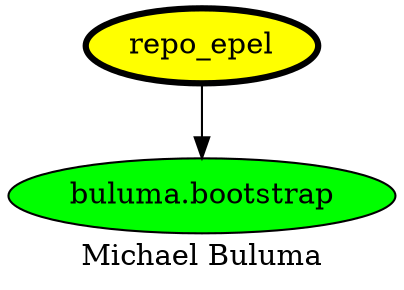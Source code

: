 digraph PhiloDilemma {
  label = "Michael Buluma" ;
  overlap=false
  {
    "repo_epel" [fillcolor=yellow style=filled penwidth=3]
    "buluma.bootstrap" [fillcolor=green style=filled]
  }
  "repo_epel" -> "buluma.bootstrap"
}
